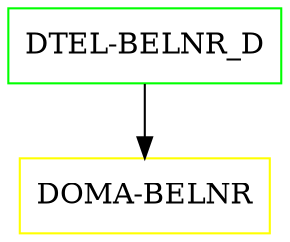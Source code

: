 digraph G {
  "DTEL-BELNR_D" [shape=box,color=green];
  "DOMA-BELNR" [shape=box,color=yellow,URL="./DOMA_BELNR.html"];
  "DTEL-BELNR_D" -> "DOMA-BELNR";
}
